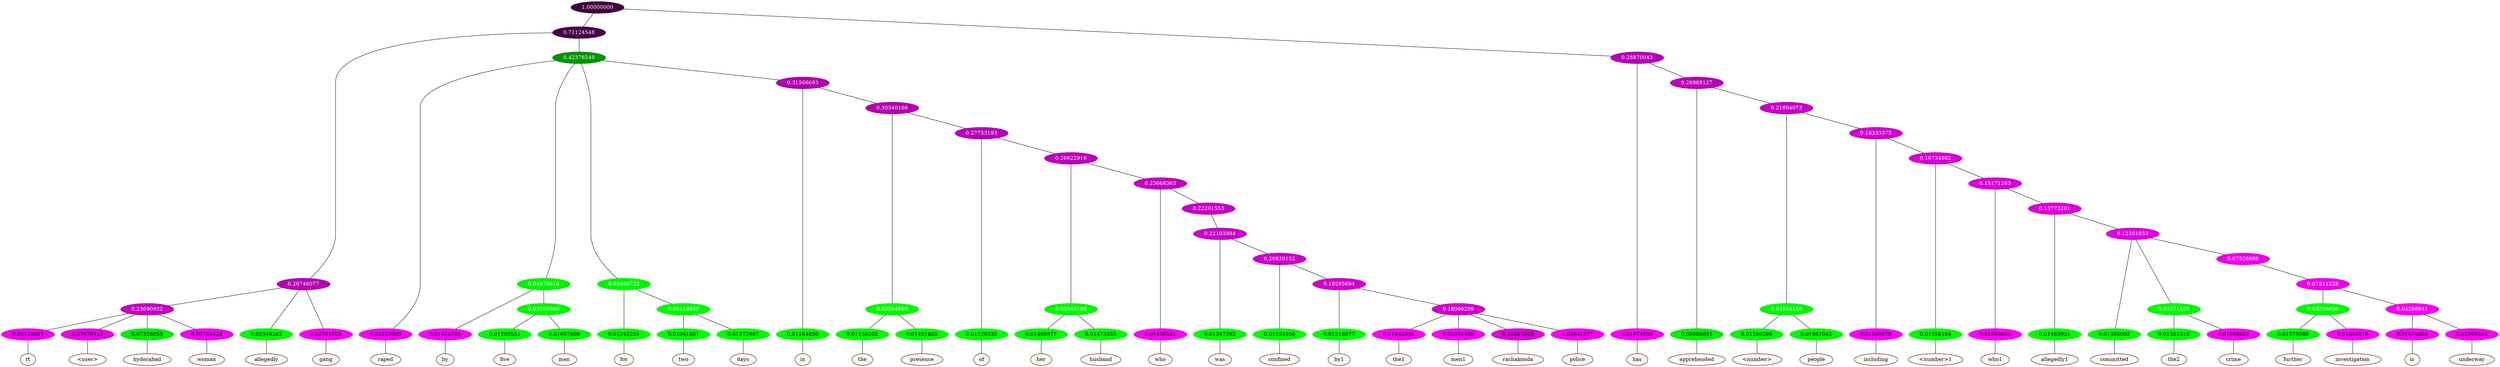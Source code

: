 graph {
	node [format=png height=0.15 nodesep=0.001 ordering=out overlap=prism overlap_scaling=0.01 ranksep=0.001 ratio=0.2 style=filled width=0.15]
	{
		rank=same
		a_w_16 [label=rt color=black fillcolor=floralwhite style="filled,solid"]
		a_w_17 [label="\<user\>" color=black fillcolor=floralwhite style="filled,solid"]
		a_w_18 [label=hyderabad color=black fillcolor=floralwhite style="filled,solid"]
		a_w_19 [label=woman color=black fillcolor=floralwhite style="filled,solid"]
		a_w_8 [label=allegedly color=black fillcolor=floralwhite style="filled,solid"]
		a_w_9 [label=gang color=black fillcolor=floralwhite style="filled,solid"]
		a_w_10 [label=raped color=black fillcolor=floralwhite style="filled,solid"]
		a_w_20 [label=by color=black fillcolor=floralwhite style="filled,solid"]
		a_w_28 [label=five color=black fillcolor=floralwhite style="filled,solid"]
		a_w_29 [label=men color=black fillcolor=floralwhite style="filled,solid"]
		a_w_22 [label=for color=black fillcolor=floralwhite style="filled,solid"]
		a_w_30 [label=two color=black fillcolor=floralwhite style="filled,solid"]
		a_w_31 [label=days color=black fillcolor=floralwhite style="filled,solid"]
		a_w_24 [label=in color=black fillcolor=floralwhite style="filled,solid"]
		a_w_38 [label=the color=black fillcolor=floralwhite style="filled,solid"]
		a_w_39 [label=presence color=black fillcolor=floralwhite style="filled,solid"]
		a_w_40 [label=of color=black fillcolor=floralwhite style="filled,solid"]
		a_w_48 [label=her color=black fillcolor=floralwhite style="filled,solid"]
		a_w_49 [label=husband color=black fillcolor=floralwhite style="filled,solid"]
		a_w_50 [label=who color=black fillcolor=floralwhite style="filled,solid"]
		a_w_58 [label=was color=black fillcolor=floralwhite style="filled,solid"]
		a_w_63 [label=confined color=black fillcolor=floralwhite style="filled,solid"]
		a_w_67 [label=by1 color=black fillcolor=floralwhite style="filled,solid"]
		a_w_73 [label=the1 color=black fillcolor=floralwhite style="filled,solid"]
		a_w_74 [label=men1 color=black fillcolor=floralwhite style="filled,solid"]
		a_w_75 [label=rachakonda color=black fillcolor=floralwhite style="filled,solid"]
		a_w_76 [label=police color=black fillcolor=floralwhite style="filled,solid"]
		a_w_5 [label=has color=black fillcolor=floralwhite style="filled,solid"]
		a_w_14 [label=apprehended color=black fillcolor=floralwhite style="filled,solid"]
		a_w_34 [label="\<number\>" color=black fillcolor=floralwhite style="filled,solid"]
		a_w_35 [label=people color=black fillcolor=floralwhite style="filled,solid"]
		a_w_36 [label=including color=black fillcolor=floralwhite style="filled,solid"]
		a_w_42 [label="\<number\>1" color=black fillcolor=floralwhite style="filled,solid"]
		a_w_46 [label=who1 color=black fillcolor=floralwhite style="filled,solid"]
		a_w_52 [label=allegedly1 color=black fillcolor=floralwhite style="filled,solid"]
		a_w_55 [label=committed color=black fillcolor=floralwhite style="filled,solid"]
		a_w_60 [label=the2 color=black fillcolor=floralwhite style="filled,solid"]
		a_w_61 [label=crime color=black fillcolor=floralwhite style="filled,solid"]
		a_w_69 [label=further color=black fillcolor=floralwhite style="filled,solid"]
		a_w_70 [label=investigation color=black fillcolor=floralwhite style="filled,solid"]
		a_w_71 [label=is color=black fillcolor=floralwhite style="filled,solid"]
		a_w_72 [label=underway color=black fillcolor=floralwhite style="filled,solid"]
	}
	a_n_16 -- a_w_16
	a_n_17 -- a_w_17
	a_n_18 -- a_w_18
	a_n_19 -- a_w_19
	a_n_8 -- a_w_8
	a_n_9 -- a_w_9
	a_n_10 -- a_w_10
	a_n_20 -- a_w_20
	a_n_28 -- a_w_28
	a_n_29 -- a_w_29
	a_n_22 -- a_w_22
	a_n_30 -- a_w_30
	a_n_31 -- a_w_31
	a_n_24 -- a_w_24
	a_n_38 -- a_w_38
	a_n_39 -- a_w_39
	a_n_40 -- a_w_40
	a_n_48 -- a_w_48
	a_n_49 -- a_w_49
	a_n_50 -- a_w_50
	a_n_58 -- a_w_58
	a_n_63 -- a_w_63
	a_n_67 -- a_w_67
	a_n_73 -- a_w_73
	a_n_74 -- a_w_74
	a_n_75 -- a_w_75
	a_n_76 -- a_w_76
	a_n_5 -- a_w_5
	a_n_14 -- a_w_14
	a_n_34 -- a_w_34
	a_n_35 -- a_w_35
	a_n_36 -- a_w_36
	a_n_42 -- a_w_42
	a_n_46 -- a_w_46
	a_n_52 -- a_w_52
	a_n_55 -- a_w_55
	a_n_60 -- a_w_60
	a_n_61 -- a_w_61
	a_n_69 -- a_w_69
	a_n_70 -- a_w_70
	a_n_71 -- a_w_71
	a_n_72 -- a_w_72
	{
		rank=same
		a_n_16 [label=0.05120587 color="0.835 1.000 0.949" fontcolor=black]
		a_n_17 [label=0.07479112 color="0.835 1.000 0.925" fontcolor=black]
		a_n_18 [label=0.07326053 color="0.334 1.000 0.927" fontcolor=black]
		a_n_19 [label=0.03759428 color="0.835 1.000 0.962" fontcolor=black]
		a_n_8 [label=0.02348282 color="0.334 1.000 0.977" fontcolor=black]
		a_n_9 [label=0.02701029 color="0.835 1.000 0.973" fontcolor=black]
		a_n_10 [label=0.02523005 color="0.835 1.000 0.975" fontcolor=black]
		a_n_20 [label=0.01416798 color="0.835 1.000 0.986" fontcolor=black]
		a_n_28 [label=0.01295551 color="0.334 1.000 0.987" fontcolor=black]
		a_n_29 [label=0.01957808 color="0.334 1.000 0.980" fontcolor=black]
		a_n_22 [label=0.01242251 color="0.334 1.000 0.988" fontcolor=black]
		a_n_30 [label=0.01041801 color="0.334 1.000 0.990" fontcolor=black]
		a_n_31 [label=0.01372487 color="0.334 1.000 0.986" fontcolor=black]
		a_n_24 [label=0.01164850 color="0.334 1.000 0.988" fontcolor=black]
		a_n_38 [label=0.01158202 color="0.334 1.000 0.988" fontcolor=black]
		a_n_39 [label=0.01421805 color="0.334 1.000 0.986" fontcolor=black]
		a_n_40 [label=0.01126332 color="0.334 1.000 0.989" fontcolor=black]
		a_n_48 [label=0.01469977 color="0.334 1.000 0.985" fontcolor=black]
		a_n_49 [label=0.01473355 color="0.334 1.000 0.985" fontcolor=black]
		a_n_50 [label=0.01458581 color="0.835 1.000 0.985" fontcolor=black]
		a_n_58 [label=0.01347262 color="0.334 1.000 0.987" fontcolor=black]
		a_n_63 [label=0.01534350 color="0.334 1.000 0.985" fontcolor=black]
		a_n_67 [label=0.01218077 color="0.334 1.000 0.988" fontcolor=black]
		a_n_73 [label=0.01442938 color="0.835 1.000 0.986" fontcolor=black]
		a_n_74 [label=0.02301405 color="0.835 1.000 0.977" fontcolor=black]
		a_n_75 [label=0.11667563 color="0.835 1.000 0.883" fontcolor=black]
		a_n_76 [label=0.02641577 color="0.835 1.000 0.974" fontcolor=black]
		a_n_5 [label=0.01874509 color="0.835 1.000 0.981" fontcolor=black]
		a_n_14 [label=0.05089951 color="0.334 1.000 0.949" fontcolor=black]
		a_n_34 [label=0.01590290 color="0.334 1.000 0.984" fontcolor=black]
		a_n_35 [label=0.01961042 color="0.334 1.000 0.980" fontcolor=black]
		a_n_36 [label=0.01590678 color="0.835 1.000 0.984" fontcolor=black]
		a_n_42 [label=0.01556184 color="0.334 1.000 0.984" fontcolor=black]
		a_n_46 [label=0.01389660 color="0.835 1.000 0.986" fontcolor=black]
		a_n_52 [label=0.01463931 color="0.334 1.000 0.985" fontcolor=black]
		a_n_55 [label=0.01395092 color="0.334 1.000 0.986" fontcolor=black]
		a_n_60 [label=0.01381310 color="0.334 1.000 0.986" fontcolor=black]
		a_n_61 [label=0.01984929 color="0.835 1.000 0.980" fontcolor=black]
		a_n_69 [label=0.01575588 color="0.334 1.000 0.984" fontcolor=black]
		a_n_70 [label=0.01650518 color="0.835 1.000 0.983" fontcolor=black]
		a_n_71 [label=0.01676664 color="0.835 1.000 0.983" fontcolor=black]
		a_n_72 [label=0.02569204 color="0.835 1.000 0.974" fontcolor=black]
	}
	a_n_0 [label=1.00000000 color="0.835 1.000 0.250" fontcolor=grey99]
	a_n_1 [label=0.71124548 color="0.835 1.000 0.289" fontcolor=grey99]
	a_n_0 -- a_n_1
	a_n_2 [label=0.28870043 color="0.835 1.000 0.711" fontcolor=grey99]
	a_n_0 -- a_n_2
	a_n_3 [label=0.28746077 color="0.835 1.000 0.713" fontcolor=grey99]
	a_n_1 -- a_n_3
	a_n_4 [label=0.42376549 color="0.334 1.000 0.576" fontcolor=grey99]
	a_n_1 -- a_n_4
	a_n_2 -- a_n_5
	a_n_6 [label=0.26989127 color="0.835 1.000 0.730" fontcolor=grey99]
	a_n_2 -- a_n_6
	a_n_7 [label=0.23690932 color="0.835 1.000 0.763" fontcolor=grey99]
	a_n_3 -- a_n_7
	a_n_3 -- a_n_8
	a_n_3 -- a_n_9
	a_n_4 -- a_n_10
	a_n_11 [label=0.04679614 color="0.334 1.000 0.953" fontcolor=grey99]
	a_n_4 -- a_n_11
	a_n_12 [label=0.03666722 color="0.334 1.000 0.963" fontcolor=grey99]
	a_n_4 -- a_n_12
	a_n_13 [label=0.31506693 color="0.835 1.000 0.685" fontcolor=grey99]
	a_n_4 -- a_n_13
	a_n_6 -- a_n_14
	a_n_15 [label=0.21894073 color="0.835 1.000 0.781" fontcolor=grey99]
	a_n_6 -- a_n_15
	a_n_7 -- a_n_16
	a_n_7 -- a_n_17
	a_n_7 -- a_n_18
	a_n_7 -- a_n_19
	a_n_11 -- a_n_20
	a_n_21 [label=0.03260360 color="0.334 1.000 0.967" fontcolor=grey99]
	a_n_11 -- a_n_21
	a_n_12 -- a_n_22
	a_n_23 [label=0.02418955 color="0.334 1.000 0.976" fontcolor=grey99]
	a_n_12 -- a_n_23
	a_n_13 -- a_n_24
	a_n_25 [label=0.30340166 color="0.835 1.000 0.697" fontcolor=grey99]
	a_n_13 -- a_n_25
	a_n_26 [label=0.03554150 color="0.334 1.000 0.964" fontcolor=grey99]
	a_n_15 -- a_n_26
	a_n_27 [label=0.18333375 color="0.835 1.000 0.817" fontcolor=grey99]
	a_n_15 -- a_n_27
	a_n_21 -- a_n_28
	a_n_21 -- a_n_29
	a_n_23 -- a_n_30
	a_n_23 -- a_n_31
	a_n_32 [label=0.02584980 color="0.334 1.000 0.974" fontcolor=grey99]
	a_n_25 -- a_n_32
	a_n_33 [label=0.27753193 color="0.835 1.000 0.722" fontcolor=grey99]
	a_n_25 -- a_n_33
	a_n_26 -- a_n_34
	a_n_26 -- a_n_35
	a_n_27 -- a_n_36
	a_n_37 [label=0.16734862 color="0.835 1.000 0.833" fontcolor=grey99]
	a_n_27 -- a_n_37
	a_n_32 -- a_n_38
	a_n_32 -- a_n_39
	a_n_33 -- a_n_40
	a_n_41 [label=0.26622919 color="0.835 1.000 0.734" fontcolor=grey99]
	a_n_33 -- a_n_41
	a_n_37 -- a_n_42
	a_n_43 [label=0.15171203 color="0.835 1.000 0.848" fontcolor=grey99]
	a_n_37 -- a_n_43
	a_n_44 [label=0.02949190 color="0.334 1.000 0.971" fontcolor=grey99]
	a_n_41 -- a_n_44
	a_n_45 [label=0.23668363 color="0.835 1.000 0.763" fontcolor=grey99]
	a_n_41 -- a_n_45
	a_n_43 -- a_n_46
	a_n_47 [label=0.13773201 color="0.835 1.000 0.862" fontcolor=grey99]
	a_n_43 -- a_n_47
	a_n_44 -- a_n_48
	a_n_44 -- a_n_49
	a_n_45 -- a_n_50
	a_n_51 [label=0.22201553 color="0.835 1.000 0.778" fontcolor=grey99]
	a_n_45 -- a_n_51
	a_n_47 -- a_n_52
	a_n_53 [label=0.12301653 color="0.835 1.000 0.877" fontcolor=grey99]
	a_n_47 -- a_n_53
	a_n_54 [label=0.22193984 color="0.835 1.000 0.778" fontcolor=grey99]
	a_n_51 -- a_n_54
	a_n_53 -- a_n_55
	a_n_56 [label=0.03371125 color="0.334 1.000 0.966" fontcolor=grey99]
	a_n_53 -- a_n_56
	a_n_57 [label=0.07526996 color="0.835 1.000 0.925" fontcolor=grey99]
	a_n_53 -- a_n_57
	a_n_54 -- a_n_58
	a_n_59 [label=0.20839152 color="0.835 1.000 0.792" fontcolor=grey99]
	a_n_54 -- a_n_59
	a_n_56 -- a_n_60
	a_n_56 -- a_n_61
	a_n_62 [label=0.07511228 color="0.835 1.000 0.925" fontcolor=grey99]
	a_n_57 -- a_n_62
	a_n_59 -- a_n_63
	a_n_64 [label=0.19295694 color="0.835 1.000 0.807" fontcolor=grey99]
	a_n_59 -- a_n_64
	a_n_65 [label=0.03226620 color="0.334 1.000 0.968" fontcolor=grey99]
	a_n_62 -- a_n_65
	a_n_66 [label=0.04268841 color="0.835 1.000 0.957" fontcolor=grey99]
	a_n_62 -- a_n_66
	a_n_64 -- a_n_67
	a_n_68 [label=0.18066209 color="0.835 1.000 0.819" fontcolor=grey99]
	a_n_64 -- a_n_68
	a_n_65 -- a_n_69
	a_n_65 -- a_n_70
	a_n_66 -- a_n_71
	a_n_66 -- a_n_72
	a_n_68 -- a_n_73
	a_n_68 -- a_n_74
	a_n_68 -- a_n_75
	a_n_68 -- a_n_76
}
